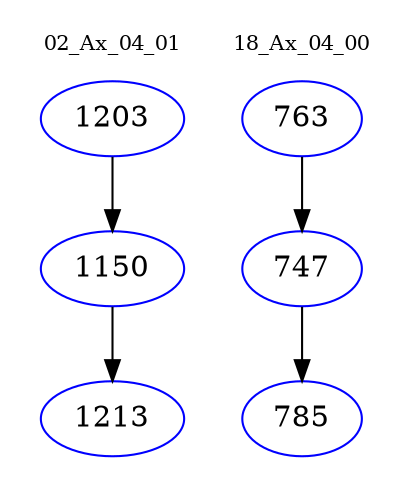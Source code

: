 digraph{
subgraph cluster_0 {
color = white
label = "02_Ax_04_01";
fontsize=10;
T0_1203 [label="1203", color="blue"]
T0_1203 -> T0_1150 [color="black"]
T0_1150 [label="1150", color="blue"]
T0_1150 -> T0_1213 [color="black"]
T0_1213 [label="1213", color="blue"]
}
subgraph cluster_1 {
color = white
label = "18_Ax_04_00";
fontsize=10;
T1_763 [label="763", color="blue"]
T1_763 -> T1_747 [color="black"]
T1_747 [label="747", color="blue"]
T1_747 -> T1_785 [color="black"]
T1_785 [label="785", color="blue"]
}
}
